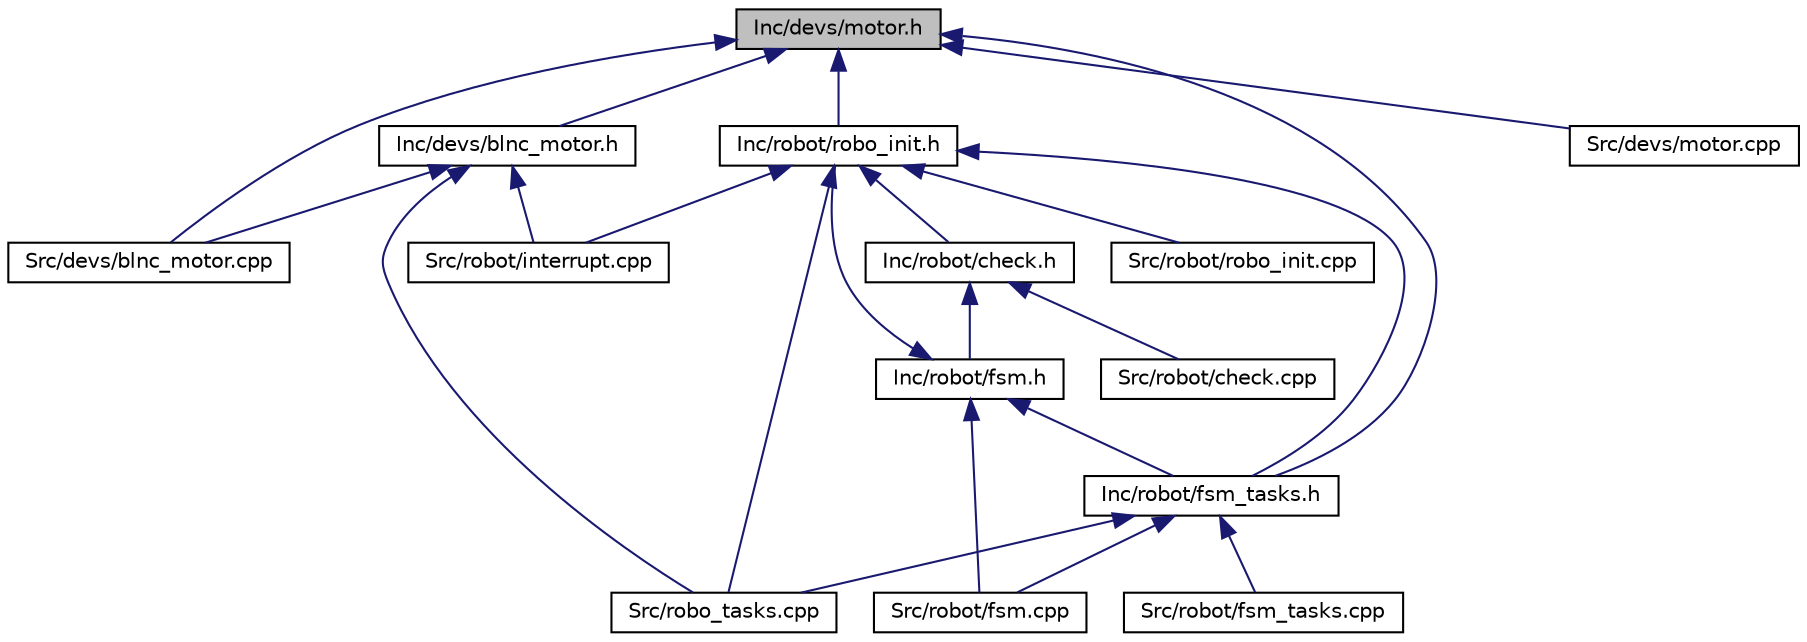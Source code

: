 digraph "Inc/devs/motor.h"
{
 // INTERACTIVE_SVG=YES
 // LATEX_PDF_SIZE
  edge [fontname="Helvetica",fontsize="10",labelfontname="Helvetica",labelfontsize="10"];
  node [fontname="Helvetica",fontsize="10",shape=record];
  Node5 [label="Inc/devs/motor.h",height=0.2,width=0.4,color="black", fillcolor="grey75", style="filled", fontcolor="black",tooltip=" "];
  Node5 -> Node6 [dir="back",color="midnightblue",fontsize="10",style="solid",fontname="Helvetica"];
  Node6 [label="Inc/devs/blnc_motor.h",height=0.2,width=0.4,color="black", fillcolor="white", style="filled",URL="$blnc__motor_8h.html",tooltip=" "];
  Node6 -> Node7 [dir="back",color="midnightblue",fontsize="10",style="solid",fontname="Helvetica"];
  Node7 [label="Src/devs/blnc_motor.cpp",height=0.2,width=0.4,color="black", fillcolor="white", style="filled",URL="$blnc__motor_8cpp.html",tooltip=" "];
  Node6 -> Node8 [dir="back",color="midnightblue",fontsize="10",style="solid",fontname="Helvetica"];
  Node8 [label="Src/robo_tasks.cpp",height=0.2,width=0.4,color="black", fillcolor="white", style="filled",URL="$robo__tasks_8cpp.html",tooltip=" "];
  Node6 -> Node9 [dir="back",color="midnightblue",fontsize="10",style="solid",fontname="Helvetica"];
  Node9 [label="Src/robot/interrupt.cpp",height=0.2,width=0.4,color="black", fillcolor="white", style="filled",URL="$interrupt_8cpp.html",tooltip=" "];
  Node5 -> Node10 [dir="back",color="midnightblue",fontsize="10",style="solid",fontname="Helvetica"];
  Node10 [label="Inc/robot/robo_init.h",height=0.2,width=0.4,color="black", fillcolor="white", style="filled",URL="$robo__init_8h.html",tooltip=" "];
  Node10 -> Node11 [dir="back",color="midnightblue",fontsize="10",style="solid",fontname="Helvetica"];
  Node11 [label="Inc/robot/check.h",height=0.2,width=0.4,color="black", fillcolor="white", style="filled",URL="$check_8h.html",tooltip=" "];
  Node11 -> Node12 [dir="back",color="midnightblue",fontsize="10",style="solid",fontname="Helvetica"];
  Node12 [label="Inc/robot/fsm.h",height=0.2,width=0.4,color="black", fillcolor="white", style="filled",URL="$fsm_8h.html",tooltip=" "];
  Node12 -> Node10 [dir="back",color="midnightblue",fontsize="10",style="solid",fontname="Helvetica"];
  Node12 -> Node13 [dir="back",color="midnightblue",fontsize="10",style="solid",fontname="Helvetica"];
  Node13 [label="Inc/robot/fsm_tasks.h",height=0.2,width=0.4,color="black", fillcolor="white", style="filled",URL="$fsm__tasks_8h.html",tooltip=" "];
  Node13 -> Node8 [dir="back",color="midnightblue",fontsize="10",style="solid",fontname="Helvetica"];
  Node13 -> Node14 [dir="back",color="midnightblue",fontsize="10",style="solid",fontname="Helvetica"];
  Node14 [label="Src/robot/fsm.cpp",height=0.2,width=0.4,color="black", fillcolor="white", style="filled",URL="$fsm_8cpp.html",tooltip=" "];
  Node13 -> Node15 [dir="back",color="midnightblue",fontsize="10",style="solid",fontname="Helvetica"];
  Node15 [label="Src/robot/fsm_tasks.cpp",height=0.2,width=0.4,color="black", fillcolor="white", style="filled",URL="$fsm__tasks_8cpp.html",tooltip=" "];
  Node12 -> Node14 [dir="back",color="midnightblue",fontsize="10",style="solid",fontname="Helvetica"];
  Node11 -> Node16 [dir="back",color="midnightblue",fontsize="10",style="solid",fontname="Helvetica"];
  Node16 [label="Src/robot/check.cpp",height=0.2,width=0.4,color="black", fillcolor="white", style="filled",URL="$check_8cpp.html",tooltip=" "];
  Node10 -> Node13 [dir="back",color="midnightblue",fontsize="10",style="solid",fontname="Helvetica"];
  Node10 -> Node8 [dir="back",color="midnightblue",fontsize="10",style="solid",fontname="Helvetica"];
  Node10 -> Node9 [dir="back",color="midnightblue",fontsize="10",style="solid",fontname="Helvetica"];
  Node10 -> Node17 [dir="back",color="midnightblue",fontsize="10",style="solid",fontname="Helvetica"];
  Node17 [label="Src/robot/robo_init.cpp",height=0.2,width=0.4,color="black", fillcolor="white", style="filled",URL="$robo__init_8cpp.html",tooltip=" "];
  Node5 -> Node13 [dir="back",color="midnightblue",fontsize="10",style="solid",fontname="Helvetica"];
  Node5 -> Node7 [dir="back",color="midnightblue",fontsize="10",style="solid",fontname="Helvetica"];
  Node5 -> Node18 [dir="back",color="midnightblue",fontsize="10",style="solid",fontname="Helvetica"];
  Node18 [label="Src/devs/motor.cpp",height=0.2,width=0.4,color="black", fillcolor="white", style="filled",URL="$motor_8cpp.html",tooltip=" "];
}
